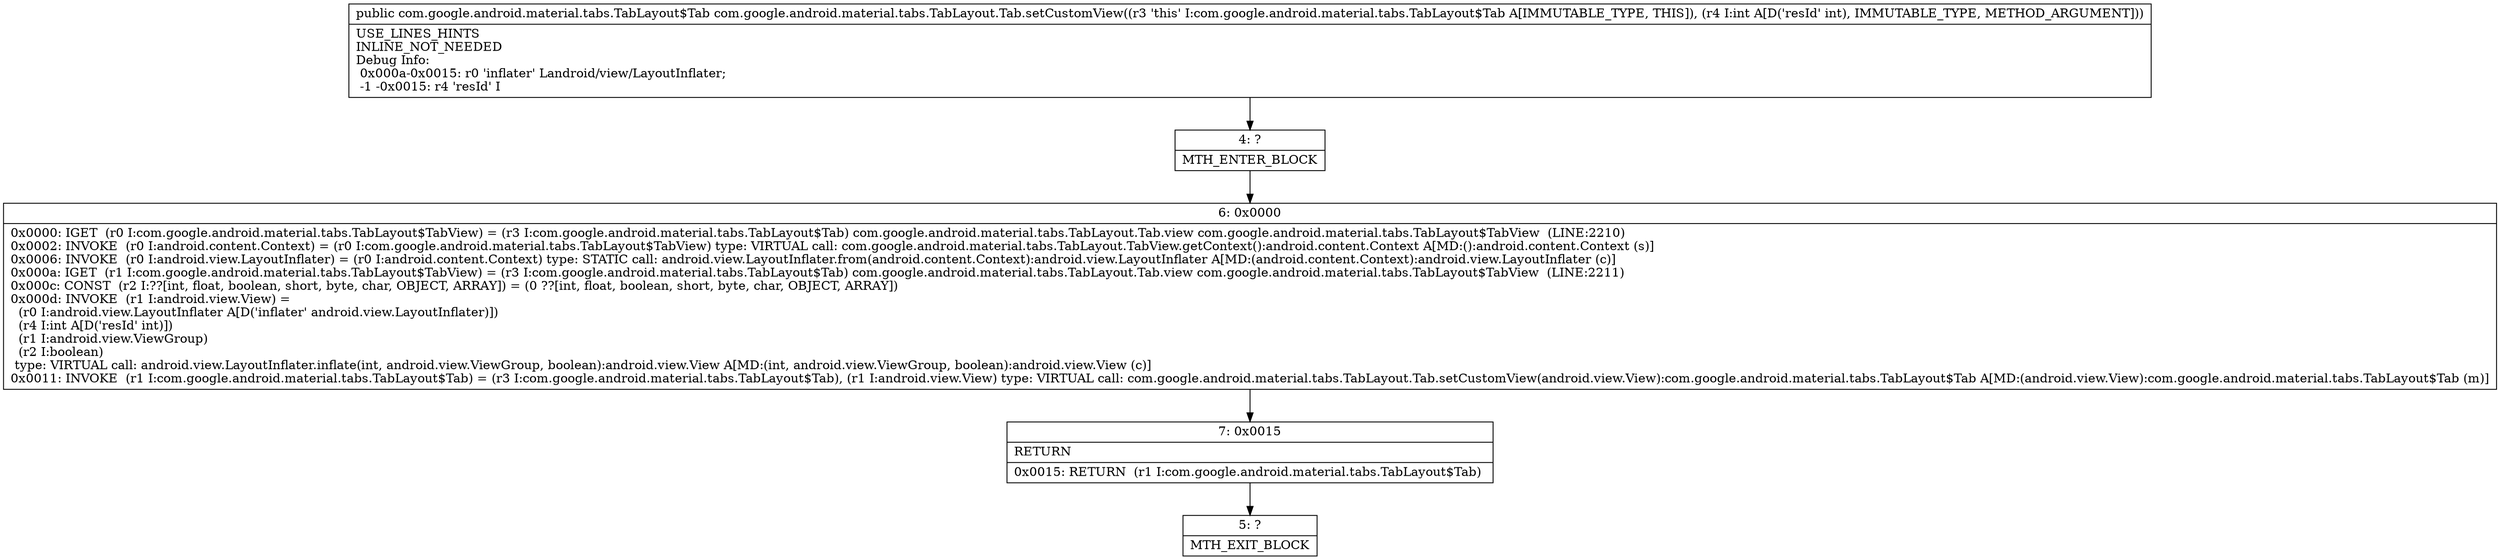digraph "CFG forcom.google.android.material.tabs.TabLayout.Tab.setCustomView(I)Lcom\/google\/android\/material\/tabs\/TabLayout$Tab;" {
Node_4 [shape=record,label="{4\:\ ?|MTH_ENTER_BLOCK\l}"];
Node_6 [shape=record,label="{6\:\ 0x0000|0x0000: IGET  (r0 I:com.google.android.material.tabs.TabLayout$TabView) = (r3 I:com.google.android.material.tabs.TabLayout$Tab) com.google.android.material.tabs.TabLayout.Tab.view com.google.android.material.tabs.TabLayout$TabView  (LINE:2210)\l0x0002: INVOKE  (r0 I:android.content.Context) = (r0 I:com.google.android.material.tabs.TabLayout$TabView) type: VIRTUAL call: com.google.android.material.tabs.TabLayout.TabView.getContext():android.content.Context A[MD:():android.content.Context (s)]\l0x0006: INVOKE  (r0 I:android.view.LayoutInflater) = (r0 I:android.content.Context) type: STATIC call: android.view.LayoutInflater.from(android.content.Context):android.view.LayoutInflater A[MD:(android.content.Context):android.view.LayoutInflater (c)]\l0x000a: IGET  (r1 I:com.google.android.material.tabs.TabLayout$TabView) = (r3 I:com.google.android.material.tabs.TabLayout$Tab) com.google.android.material.tabs.TabLayout.Tab.view com.google.android.material.tabs.TabLayout$TabView  (LINE:2211)\l0x000c: CONST  (r2 I:??[int, float, boolean, short, byte, char, OBJECT, ARRAY]) = (0 ??[int, float, boolean, short, byte, char, OBJECT, ARRAY]) \l0x000d: INVOKE  (r1 I:android.view.View) = \l  (r0 I:android.view.LayoutInflater A[D('inflater' android.view.LayoutInflater)])\l  (r4 I:int A[D('resId' int)])\l  (r1 I:android.view.ViewGroup)\l  (r2 I:boolean)\l type: VIRTUAL call: android.view.LayoutInflater.inflate(int, android.view.ViewGroup, boolean):android.view.View A[MD:(int, android.view.ViewGroup, boolean):android.view.View (c)]\l0x0011: INVOKE  (r1 I:com.google.android.material.tabs.TabLayout$Tab) = (r3 I:com.google.android.material.tabs.TabLayout$Tab), (r1 I:android.view.View) type: VIRTUAL call: com.google.android.material.tabs.TabLayout.Tab.setCustomView(android.view.View):com.google.android.material.tabs.TabLayout$Tab A[MD:(android.view.View):com.google.android.material.tabs.TabLayout$Tab (m)]\l}"];
Node_7 [shape=record,label="{7\:\ 0x0015|RETURN\l|0x0015: RETURN  (r1 I:com.google.android.material.tabs.TabLayout$Tab) \l}"];
Node_5 [shape=record,label="{5\:\ ?|MTH_EXIT_BLOCK\l}"];
MethodNode[shape=record,label="{public com.google.android.material.tabs.TabLayout$Tab com.google.android.material.tabs.TabLayout.Tab.setCustomView((r3 'this' I:com.google.android.material.tabs.TabLayout$Tab A[IMMUTABLE_TYPE, THIS]), (r4 I:int A[D('resId' int), IMMUTABLE_TYPE, METHOD_ARGUMENT]))  | USE_LINES_HINTS\lINLINE_NOT_NEEDED\lDebug Info:\l  0x000a\-0x0015: r0 'inflater' Landroid\/view\/LayoutInflater;\l  \-1 \-0x0015: r4 'resId' I\l}"];
MethodNode -> Node_4;Node_4 -> Node_6;
Node_6 -> Node_7;
Node_7 -> Node_5;
}

